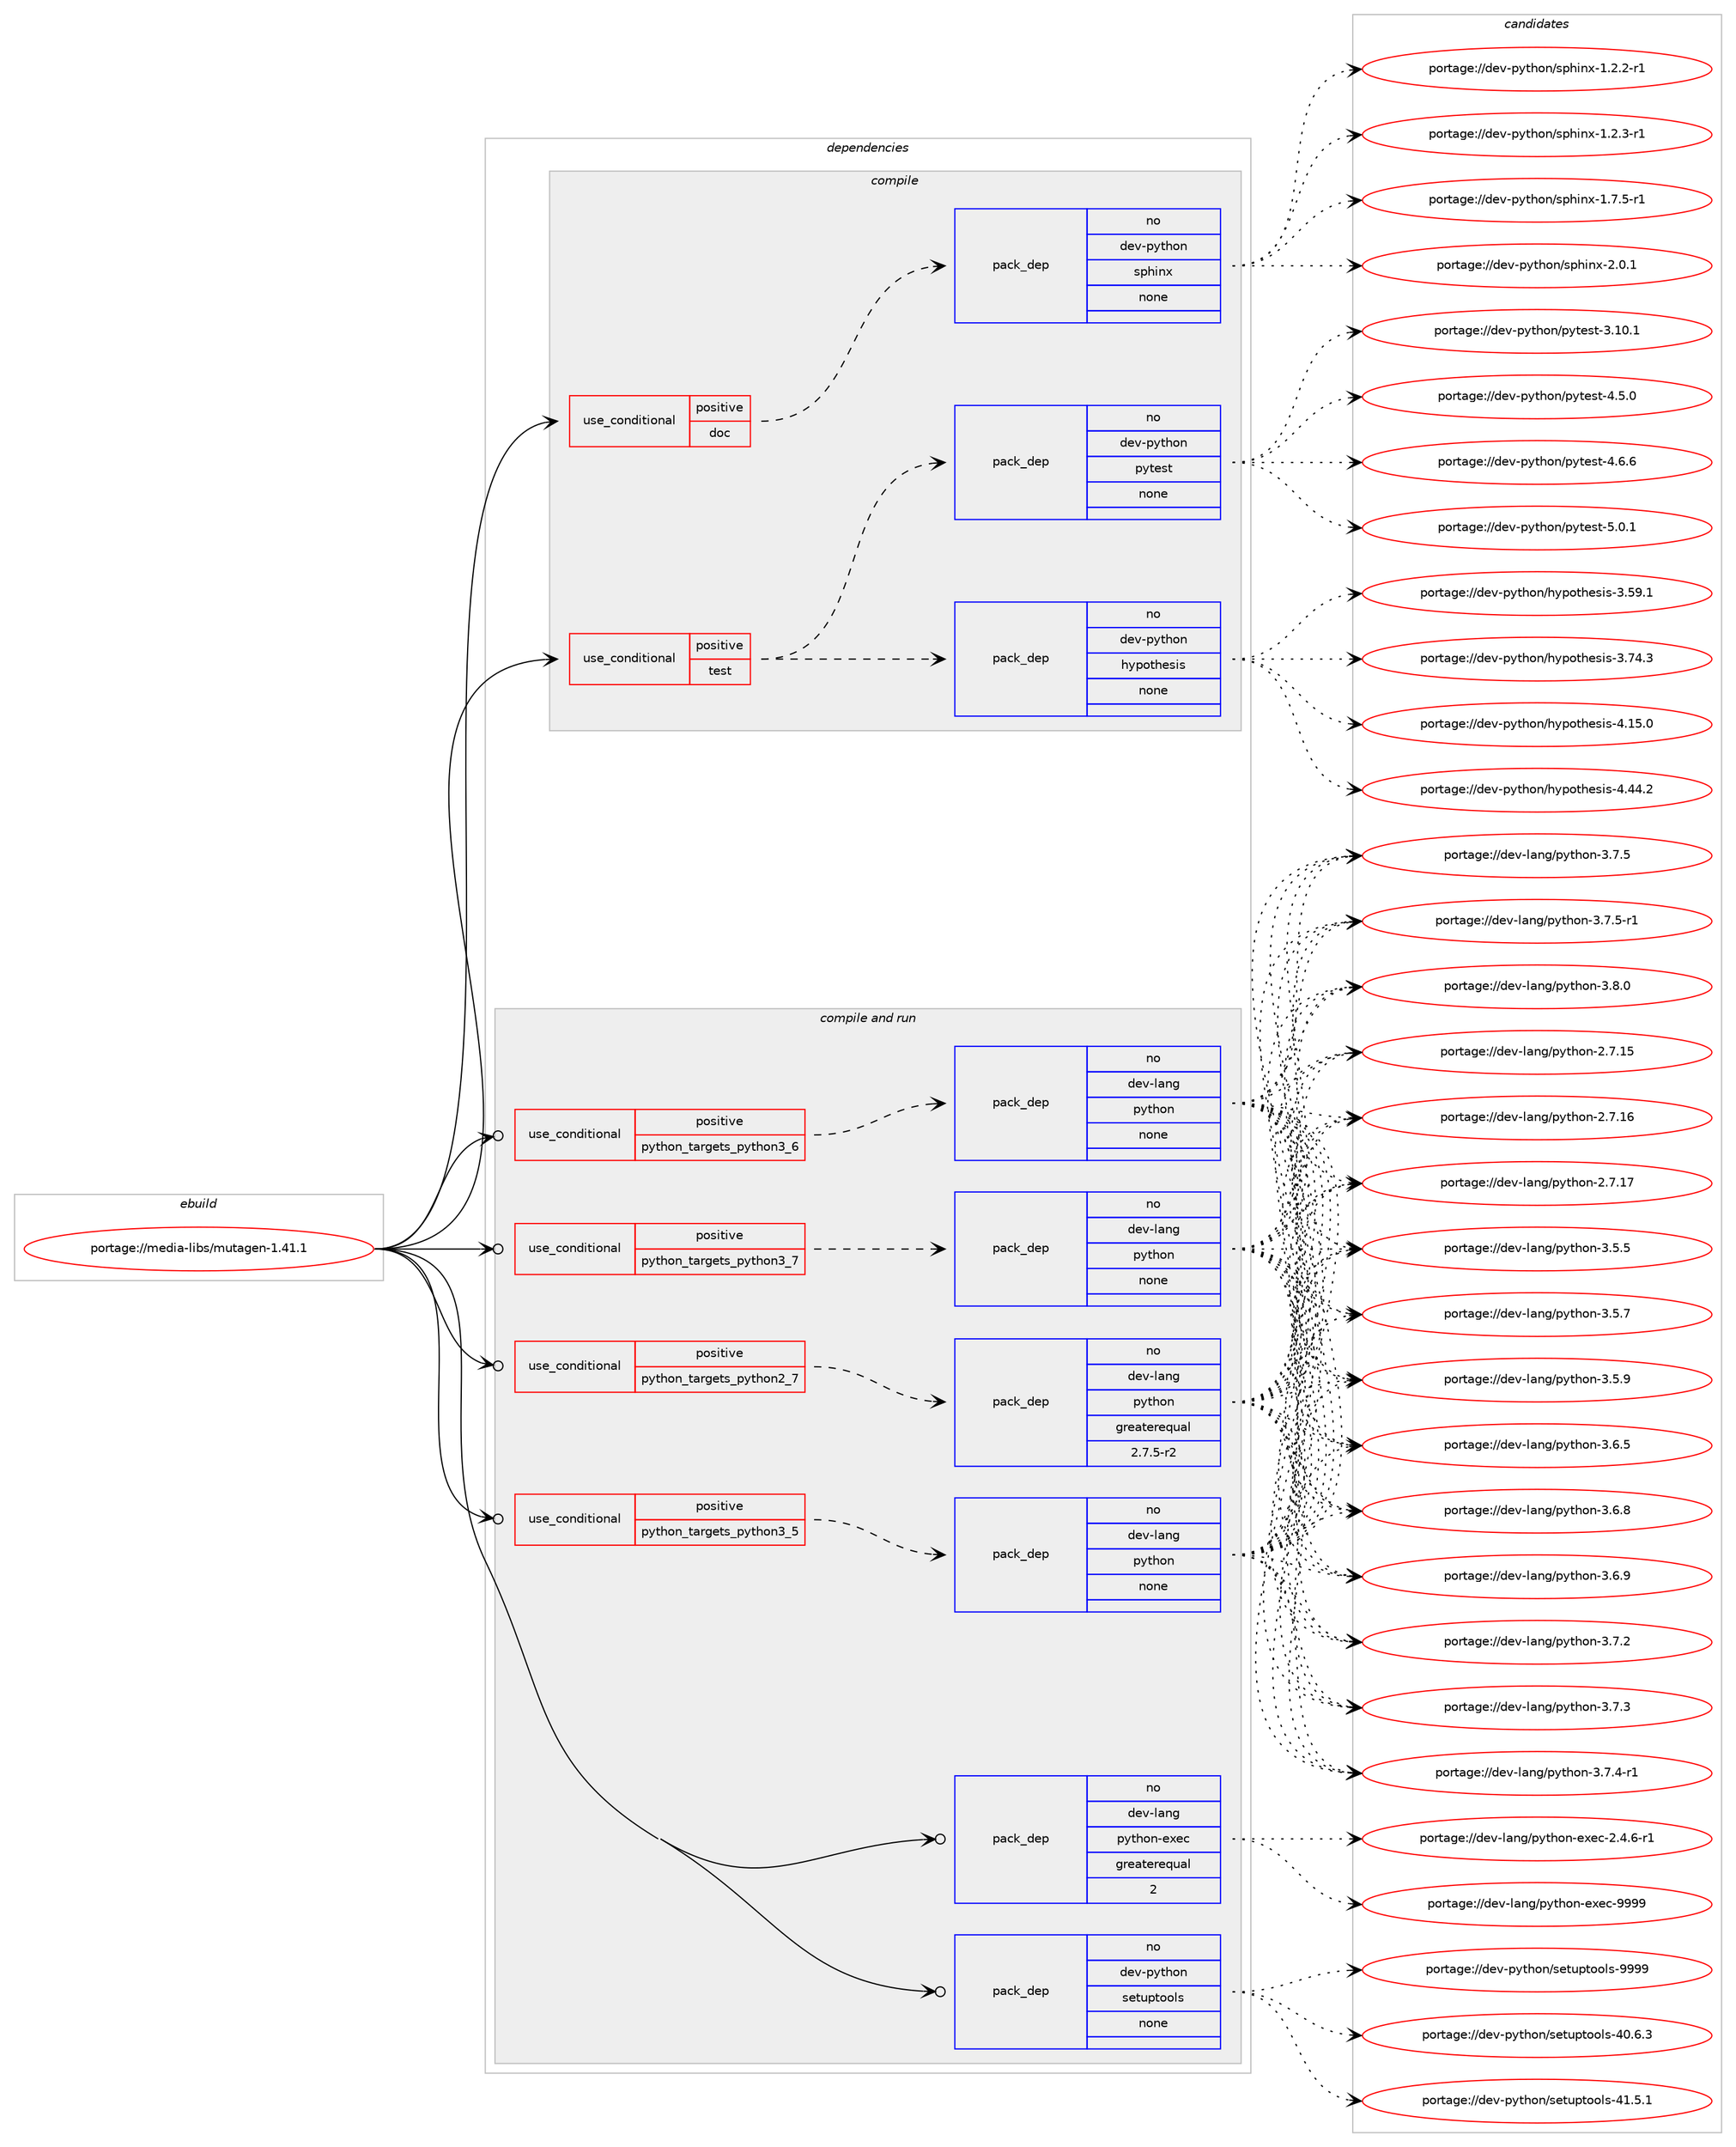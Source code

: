 digraph prolog {

# *************
# Graph options
# *************

newrank=true;
concentrate=true;
compound=true;
graph [rankdir=LR,fontname=Helvetica,fontsize=10,ranksep=1.5];#, ranksep=2.5, nodesep=0.2];
edge  [arrowhead=vee];
node  [fontname=Helvetica,fontsize=10];

# **********
# The ebuild
# **********

subgraph cluster_leftcol {
color=gray;
rank=same;
label=<<i>ebuild</i>>;
id [label="portage://media-libs/mutagen-1.41.1", color=red, width=4, href="../media-libs/mutagen-1.41.1.svg"];
}

# ****************
# The dependencies
# ****************

subgraph cluster_midcol {
color=gray;
label=<<i>dependencies</i>>;
subgraph cluster_compile {
fillcolor="#eeeeee";
style=filled;
label=<<i>compile</i>>;
subgraph cond80771 {
dependency323166 [label=<<TABLE BORDER="0" CELLBORDER="1" CELLSPACING="0" CELLPADDING="4"><TR><TD ROWSPAN="3" CELLPADDING="10">use_conditional</TD></TR><TR><TD>positive</TD></TR><TR><TD>doc</TD></TR></TABLE>>, shape=none, color=red];
subgraph pack237091 {
dependency323167 [label=<<TABLE BORDER="0" CELLBORDER="1" CELLSPACING="0" CELLPADDING="4" WIDTH="220"><TR><TD ROWSPAN="6" CELLPADDING="30">pack_dep</TD></TR><TR><TD WIDTH="110">no</TD></TR><TR><TD>dev-python</TD></TR><TR><TD>sphinx</TD></TR><TR><TD>none</TD></TR><TR><TD></TD></TR></TABLE>>, shape=none, color=blue];
}
dependency323166:e -> dependency323167:w [weight=20,style="dashed",arrowhead="vee"];
}
id:e -> dependency323166:w [weight=20,style="solid",arrowhead="vee"];
subgraph cond80772 {
dependency323168 [label=<<TABLE BORDER="0" CELLBORDER="1" CELLSPACING="0" CELLPADDING="4"><TR><TD ROWSPAN="3" CELLPADDING="10">use_conditional</TD></TR><TR><TD>positive</TD></TR><TR><TD>test</TD></TR></TABLE>>, shape=none, color=red];
subgraph pack237092 {
dependency323169 [label=<<TABLE BORDER="0" CELLBORDER="1" CELLSPACING="0" CELLPADDING="4" WIDTH="220"><TR><TD ROWSPAN="6" CELLPADDING="30">pack_dep</TD></TR><TR><TD WIDTH="110">no</TD></TR><TR><TD>dev-python</TD></TR><TR><TD>hypothesis</TD></TR><TR><TD>none</TD></TR><TR><TD></TD></TR></TABLE>>, shape=none, color=blue];
}
dependency323168:e -> dependency323169:w [weight=20,style="dashed",arrowhead="vee"];
subgraph pack237093 {
dependency323170 [label=<<TABLE BORDER="0" CELLBORDER="1" CELLSPACING="0" CELLPADDING="4" WIDTH="220"><TR><TD ROWSPAN="6" CELLPADDING="30">pack_dep</TD></TR><TR><TD WIDTH="110">no</TD></TR><TR><TD>dev-python</TD></TR><TR><TD>pytest</TD></TR><TR><TD>none</TD></TR><TR><TD></TD></TR></TABLE>>, shape=none, color=blue];
}
dependency323168:e -> dependency323170:w [weight=20,style="dashed",arrowhead="vee"];
}
id:e -> dependency323168:w [weight=20,style="solid",arrowhead="vee"];
}
subgraph cluster_compileandrun {
fillcolor="#eeeeee";
style=filled;
label=<<i>compile and run</i>>;
subgraph cond80773 {
dependency323171 [label=<<TABLE BORDER="0" CELLBORDER="1" CELLSPACING="0" CELLPADDING="4"><TR><TD ROWSPAN="3" CELLPADDING="10">use_conditional</TD></TR><TR><TD>positive</TD></TR><TR><TD>python_targets_python2_7</TD></TR></TABLE>>, shape=none, color=red];
subgraph pack237094 {
dependency323172 [label=<<TABLE BORDER="0" CELLBORDER="1" CELLSPACING="0" CELLPADDING="4" WIDTH="220"><TR><TD ROWSPAN="6" CELLPADDING="30">pack_dep</TD></TR><TR><TD WIDTH="110">no</TD></TR><TR><TD>dev-lang</TD></TR><TR><TD>python</TD></TR><TR><TD>greaterequal</TD></TR><TR><TD>2.7.5-r2</TD></TR></TABLE>>, shape=none, color=blue];
}
dependency323171:e -> dependency323172:w [weight=20,style="dashed",arrowhead="vee"];
}
id:e -> dependency323171:w [weight=20,style="solid",arrowhead="odotvee"];
subgraph cond80774 {
dependency323173 [label=<<TABLE BORDER="0" CELLBORDER="1" CELLSPACING="0" CELLPADDING="4"><TR><TD ROWSPAN="3" CELLPADDING="10">use_conditional</TD></TR><TR><TD>positive</TD></TR><TR><TD>python_targets_python3_5</TD></TR></TABLE>>, shape=none, color=red];
subgraph pack237095 {
dependency323174 [label=<<TABLE BORDER="0" CELLBORDER="1" CELLSPACING="0" CELLPADDING="4" WIDTH="220"><TR><TD ROWSPAN="6" CELLPADDING="30">pack_dep</TD></TR><TR><TD WIDTH="110">no</TD></TR><TR><TD>dev-lang</TD></TR><TR><TD>python</TD></TR><TR><TD>none</TD></TR><TR><TD></TD></TR></TABLE>>, shape=none, color=blue];
}
dependency323173:e -> dependency323174:w [weight=20,style="dashed",arrowhead="vee"];
}
id:e -> dependency323173:w [weight=20,style="solid",arrowhead="odotvee"];
subgraph cond80775 {
dependency323175 [label=<<TABLE BORDER="0" CELLBORDER="1" CELLSPACING="0" CELLPADDING="4"><TR><TD ROWSPAN="3" CELLPADDING="10">use_conditional</TD></TR><TR><TD>positive</TD></TR><TR><TD>python_targets_python3_6</TD></TR></TABLE>>, shape=none, color=red];
subgraph pack237096 {
dependency323176 [label=<<TABLE BORDER="0" CELLBORDER="1" CELLSPACING="0" CELLPADDING="4" WIDTH="220"><TR><TD ROWSPAN="6" CELLPADDING="30">pack_dep</TD></TR><TR><TD WIDTH="110">no</TD></TR><TR><TD>dev-lang</TD></TR><TR><TD>python</TD></TR><TR><TD>none</TD></TR><TR><TD></TD></TR></TABLE>>, shape=none, color=blue];
}
dependency323175:e -> dependency323176:w [weight=20,style="dashed",arrowhead="vee"];
}
id:e -> dependency323175:w [weight=20,style="solid",arrowhead="odotvee"];
subgraph cond80776 {
dependency323177 [label=<<TABLE BORDER="0" CELLBORDER="1" CELLSPACING="0" CELLPADDING="4"><TR><TD ROWSPAN="3" CELLPADDING="10">use_conditional</TD></TR><TR><TD>positive</TD></TR><TR><TD>python_targets_python3_7</TD></TR></TABLE>>, shape=none, color=red];
subgraph pack237097 {
dependency323178 [label=<<TABLE BORDER="0" CELLBORDER="1" CELLSPACING="0" CELLPADDING="4" WIDTH="220"><TR><TD ROWSPAN="6" CELLPADDING="30">pack_dep</TD></TR><TR><TD WIDTH="110">no</TD></TR><TR><TD>dev-lang</TD></TR><TR><TD>python</TD></TR><TR><TD>none</TD></TR><TR><TD></TD></TR></TABLE>>, shape=none, color=blue];
}
dependency323177:e -> dependency323178:w [weight=20,style="dashed",arrowhead="vee"];
}
id:e -> dependency323177:w [weight=20,style="solid",arrowhead="odotvee"];
subgraph pack237098 {
dependency323179 [label=<<TABLE BORDER="0" CELLBORDER="1" CELLSPACING="0" CELLPADDING="4" WIDTH="220"><TR><TD ROWSPAN="6" CELLPADDING="30">pack_dep</TD></TR><TR><TD WIDTH="110">no</TD></TR><TR><TD>dev-lang</TD></TR><TR><TD>python-exec</TD></TR><TR><TD>greaterequal</TD></TR><TR><TD>2</TD></TR></TABLE>>, shape=none, color=blue];
}
id:e -> dependency323179:w [weight=20,style="solid",arrowhead="odotvee"];
subgraph pack237099 {
dependency323180 [label=<<TABLE BORDER="0" CELLBORDER="1" CELLSPACING="0" CELLPADDING="4" WIDTH="220"><TR><TD ROWSPAN="6" CELLPADDING="30">pack_dep</TD></TR><TR><TD WIDTH="110">no</TD></TR><TR><TD>dev-python</TD></TR><TR><TD>setuptools</TD></TR><TR><TD>none</TD></TR><TR><TD></TD></TR></TABLE>>, shape=none, color=blue];
}
id:e -> dependency323180:w [weight=20,style="solid",arrowhead="odotvee"];
}
subgraph cluster_run {
fillcolor="#eeeeee";
style=filled;
label=<<i>run</i>>;
}
}

# **************
# The candidates
# **************

subgraph cluster_choices {
rank=same;
color=gray;
label=<<i>candidates</i>>;

subgraph choice237091 {
color=black;
nodesep=1;
choiceportage10010111845112121116104111110471151121041051101204549465046504511449 [label="portage://dev-python/sphinx-1.2.2-r1", color=red, width=4,href="../dev-python/sphinx-1.2.2-r1.svg"];
choiceportage10010111845112121116104111110471151121041051101204549465046514511449 [label="portage://dev-python/sphinx-1.2.3-r1", color=red, width=4,href="../dev-python/sphinx-1.2.3-r1.svg"];
choiceportage10010111845112121116104111110471151121041051101204549465546534511449 [label="portage://dev-python/sphinx-1.7.5-r1", color=red, width=4,href="../dev-python/sphinx-1.7.5-r1.svg"];
choiceportage1001011184511212111610411111047115112104105110120455046484649 [label="portage://dev-python/sphinx-2.0.1", color=red, width=4,href="../dev-python/sphinx-2.0.1.svg"];
dependency323167:e -> choiceportage10010111845112121116104111110471151121041051101204549465046504511449:w [style=dotted,weight="100"];
dependency323167:e -> choiceportage10010111845112121116104111110471151121041051101204549465046514511449:w [style=dotted,weight="100"];
dependency323167:e -> choiceportage10010111845112121116104111110471151121041051101204549465546534511449:w [style=dotted,weight="100"];
dependency323167:e -> choiceportage1001011184511212111610411111047115112104105110120455046484649:w [style=dotted,weight="100"];
}
subgraph choice237092 {
color=black;
nodesep=1;
choiceportage100101118451121211161041111104710412111211111610410111510511545514653574649 [label="portage://dev-python/hypothesis-3.59.1", color=red, width=4,href="../dev-python/hypothesis-3.59.1.svg"];
choiceportage100101118451121211161041111104710412111211111610410111510511545514655524651 [label="portage://dev-python/hypothesis-3.74.3", color=red, width=4,href="../dev-python/hypothesis-3.74.3.svg"];
choiceportage100101118451121211161041111104710412111211111610410111510511545524649534648 [label="portage://dev-python/hypothesis-4.15.0", color=red, width=4,href="../dev-python/hypothesis-4.15.0.svg"];
choiceportage100101118451121211161041111104710412111211111610410111510511545524652524650 [label="portage://dev-python/hypothesis-4.44.2", color=red, width=4,href="../dev-python/hypothesis-4.44.2.svg"];
dependency323169:e -> choiceportage100101118451121211161041111104710412111211111610410111510511545514653574649:w [style=dotted,weight="100"];
dependency323169:e -> choiceportage100101118451121211161041111104710412111211111610410111510511545514655524651:w [style=dotted,weight="100"];
dependency323169:e -> choiceportage100101118451121211161041111104710412111211111610410111510511545524649534648:w [style=dotted,weight="100"];
dependency323169:e -> choiceportage100101118451121211161041111104710412111211111610410111510511545524652524650:w [style=dotted,weight="100"];
}
subgraph choice237093 {
color=black;
nodesep=1;
choiceportage100101118451121211161041111104711212111610111511645514649484649 [label="portage://dev-python/pytest-3.10.1", color=red, width=4,href="../dev-python/pytest-3.10.1.svg"];
choiceportage1001011184511212111610411111047112121116101115116455246534648 [label="portage://dev-python/pytest-4.5.0", color=red, width=4,href="../dev-python/pytest-4.5.0.svg"];
choiceportage1001011184511212111610411111047112121116101115116455246544654 [label="portage://dev-python/pytest-4.6.6", color=red, width=4,href="../dev-python/pytest-4.6.6.svg"];
choiceportage1001011184511212111610411111047112121116101115116455346484649 [label="portage://dev-python/pytest-5.0.1", color=red, width=4,href="../dev-python/pytest-5.0.1.svg"];
dependency323170:e -> choiceportage100101118451121211161041111104711212111610111511645514649484649:w [style=dotted,weight="100"];
dependency323170:e -> choiceportage1001011184511212111610411111047112121116101115116455246534648:w [style=dotted,weight="100"];
dependency323170:e -> choiceportage1001011184511212111610411111047112121116101115116455246544654:w [style=dotted,weight="100"];
dependency323170:e -> choiceportage1001011184511212111610411111047112121116101115116455346484649:w [style=dotted,weight="100"];
}
subgraph choice237094 {
color=black;
nodesep=1;
choiceportage10010111845108971101034711212111610411111045504655464953 [label="portage://dev-lang/python-2.7.15", color=red, width=4,href="../dev-lang/python-2.7.15.svg"];
choiceportage10010111845108971101034711212111610411111045504655464954 [label="portage://dev-lang/python-2.7.16", color=red, width=4,href="../dev-lang/python-2.7.16.svg"];
choiceportage10010111845108971101034711212111610411111045504655464955 [label="portage://dev-lang/python-2.7.17", color=red, width=4,href="../dev-lang/python-2.7.17.svg"];
choiceportage100101118451089711010347112121116104111110455146534653 [label="portage://dev-lang/python-3.5.5", color=red, width=4,href="../dev-lang/python-3.5.5.svg"];
choiceportage100101118451089711010347112121116104111110455146534655 [label="portage://dev-lang/python-3.5.7", color=red, width=4,href="../dev-lang/python-3.5.7.svg"];
choiceportage100101118451089711010347112121116104111110455146534657 [label="portage://dev-lang/python-3.5.9", color=red, width=4,href="../dev-lang/python-3.5.9.svg"];
choiceportage100101118451089711010347112121116104111110455146544653 [label="portage://dev-lang/python-3.6.5", color=red, width=4,href="../dev-lang/python-3.6.5.svg"];
choiceportage100101118451089711010347112121116104111110455146544656 [label="portage://dev-lang/python-3.6.8", color=red, width=4,href="../dev-lang/python-3.6.8.svg"];
choiceportage100101118451089711010347112121116104111110455146544657 [label="portage://dev-lang/python-3.6.9", color=red, width=4,href="../dev-lang/python-3.6.9.svg"];
choiceportage100101118451089711010347112121116104111110455146554650 [label="portage://dev-lang/python-3.7.2", color=red, width=4,href="../dev-lang/python-3.7.2.svg"];
choiceportage100101118451089711010347112121116104111110455146554651 [label="portage://dev-lang/python-3.7.3", color=red, width=4,href="../dev-lang/python-3.7.3.svg"];
choiceportage1001011184510897110103471121211161041111104551465546524511449 [label="portage://dev-lang/python-3.7.4-r1", color=red, width=4,href="../dev-lang/python-3.7.4-r1.svg"];
choiceportage100101118451089711010347112121116104111110455146554653 [label="portage://dev-lang/python-3.7.5", color=red, width=4,href="../dev-lang/python-3.7.5.svg"];
choiceportage1001011184510897110103471121211161041111104551465546534511449 [label="portage://dev-lang/python-3.7.5-r1", color=red, width=4,href="../dev-lang/python-3.7.5-r1.svg"];
choiceportage100101118451089711010347112121116104111110455146564648 [label="portage://dev-lang/python-3.8.0", color=red, width=4,href="../dev-lang/python-3.8.0.svg"];
dependency323172:e -> choiceportage10010111845108971101034711212111610411111045504655464953:w [style=dotted,weight="100"];
dependency323172:e -> choiceportage10010111845108971101034711212111610411111045504655464954:w [style=dotted,weight="100"];
dependency323172:e -> choiceportage10010111845108971101034711212111610411111045504655464955:w [style=dotted,weight="100"];
dependency323172:e -> choiceportage100101118451089711010347112121116104111110455146534653:w [style=dotted,weight="100"];
dependency323172:e -> choiceportage100101118451089711010347112121116104111110455146534655:w [style=dotted,weight="100"];
dependency323172:e -> choiceportage100101118451089711010347112121116104111110455146534657:w [style=dotted,weight="100"];
dependency323172:e -> choiceportage100101118451089711010347112121116104111110455146544653:w [style=dotted,weight="100"];
dependency323172:e -> choiceportage100101118451089711010347112121116104111110455146544656:w [style=dotted,weight="100"];
dependency323172:e -> choiceportage100101118451089711010347112121116104111110455146544657:w [style=dotted,weight="100"];
dependency323172:e -> choiceportage100101118451089711010347112121116104111110455146554650:w [style=dotted,weight="100"];
dependency323172:e -> choiceportage100101118451089711010347112121116104111110455146554651:w [style=dotted,weight="100"];
dependency323172:e -> choiceportage1001011184510897110103471121211161041111104551465546524511449:w [style=dotted,weight="100"];
dependency323172:e -> choiceportage100101118451089711010347112121116104111110455146554653:w [style=dotted,weight="100"];
dependency323172:e -> choiceportage1001011184510897110103471121211161041111104551465546534511449:w [style=dotted,weight="100"];
dependency323172:e -> choiceportage100101118451089711010347112121116104111110455146564648:w [style=dotted,weight="100"];
}
subgraph choice237095 {
color=black;
nodesep=1;
choiceportage10010111845108971101034711212111610411111045504655464953 [label="portage://dev-lang/python-2.7.15", color=red, width=4,href="../dev-lang/python-2.7.15.svg"];
choiceportage10010111845108971101034711212111610411111045504655464954 [label="portage://dev-lang/python-2.7.16", color=red, width=4,href="../dev-lang/python-2.7.16.svg"];
choiceportage10010111845108971101034711212111610411111045504655464955 [label="portage://dev-lang/python-2.7.17", color=red, width=4,href="../dev-lang/python-2.7.17.svg"];
choiceportage100101118451089711010347112121116104111110455146534653 [label="portage://dev-lang/python-3.5.5", color=red, width=4,href="../dev-lang/python-3.5.5.svg"];
choiceportage100101118451089711010347112121116104111110455146534655 [label="portage://dev-lang/python-3.5.7", color=red, width=4,href="../dev-lang/python-3.5.7.svg"];
choiceportage100101118451089711010347112121116104111110455146534657 [label="portage://dev-lang/python-3.5.9", color=red, width=4,href="../dev-lang/python-3.5.9.svg"];
choiceportage100101118451089711010347112121116104111110455146544653 [label="portage://dev-lang/python-3.6.5", color=red, width=4,href="../dev-lang/python-3.6.5.svg"];
choiceportage100101118451089711010347112121116104111110455146544656 [label="portage://dev-lang/python-3.6.8", color=red, width=4,href="../dev-lang/python-3.6.8.svg"];
choiceportage100101118451089711010347112121116104111110455146544657 [label="portage://dev-lang/python-3.6.9", color=red, width=4,href="../dev-lang/python-3.6.9.svg"];
choiceportage100101118451089711010347112121116104111110455146554650 [label="portage://dev-lang/python-3.7.2", color=red, width=4,href="../dev-lang/python-3.7.2.svg"];
choiceportage100101118451089711010347112121116104111110455146554651 [label="portage://dev-lang/python-3.7.3", color=red, width=4,href="../dev-lang/python-3.7.3.svg"];
choiceportage1001011184510897110103471121211161041111104551465546524511449 [label="portage://dev-lang/python-3.7.4-r1", color=red, width=4,href="../dev-lang/python-3.7.4-r1.svg"];
choiceportage100101118451089711010347112121116104111110455146554653 [label="portage://dev-lang/python-3.7.5", color=red, width=4,href="../dev-lang/python-3.7.5.svg"];
choiceportage1001011184510897110103471121211161041111104551465546534511449 [label="portage://dev-lang/python-3.7.5-r1", color=red, width=4,href="../dev-lang/python-3.7.5-r1.svg"];
choiceportage100101118451089711010347112121116104111110455146564648 [label="portage://dev-lang/python-3.8.0", color=red, width=4,href="../dev-lang/python-3.8.0.svg"];
dependency323174:e -> choiceportage10010111845108971101034711212111610411111045504655464953:w [style=dotted,weight="100"];
dependency323174:e -> choiceportage10010111845108971101034711212111610411111045504655464954:w [style=dotted,weight="100"];
dependency323174:e -> choiceportage10010111845108971101034711212111610411111045504655464955:w [style=dotted,weight="100"];
dependency323174:e -> choiceportage100101118451089711010347112121116104111110455146534653:w [style=dotted,weight="100"];
dependency323174:e -> choiceportage100101118451089711010347112121116104111110455146534655:w [style=dotted,weight="100"];
dependency323174:e -> choiceportage100101118451089711010347112121116104111110455146534657:w [style=dotted,weight="100"];
dependency323174:e -> choiceportage100101118451089711010347112121116104111110455146544653:w [style=dotted,weight="100"];
dependency323174:e -> choiceportage100101118451089711010347112121116104111110455146544656:w [style=dotted,weight="100"];
dependency323174:e -> choiceportage100101118451089711010347112121116104111110455146544657:w [style=dotted,weight="100"];
dependency323174:e -> choiceportage100101118451089711010347112121116104111110455146554650:w [style=dotted,weight="100"];
dependency323174:e -> choiceportage100101118451089711010347112121116104111110455146554651:w [style=dotted,weight="100"];
dependency323174:e -> choiceportage1001011184510897110103471121211161041111104551465546524511449:w [style=dotted,weight="100"];
dependency323174:e -> choiceportage100101118451089711010347112121116104111110455146554653:w [style=dotted,weight="100"];
dependency323174:e -> choiceportage1001011184510897110103471121211161041111104551465546534511449:w [style=dotted,weight="100"];
dependency323174:e -> choiceportage100101118451089711010347112121116104111110455146564648:w [style=dotted,weight="100"];
}
subgraph choice237096 {
color=black;
nodesep=1;
choiceportage10010111845108971101034711212111610411111045504655464953 [label="portage://dev-lang/python-2.7.15", color=red, width=4,href="../dev-lang/python-2.7.15.svg"];
choiceportage10010111845108971101034711212111610411111045504655464954 [label="portage://dev-lang/python-2.7.16", color=red, width=4,href="../dev-lang/python-2.7.16.svg"];
choiceportage10010111845108971101034711212111610411111045504655464955 [label="portage://dev-lang/python-2.7.17", color=red, width=4,href="../dev-lang/python-2.7.17.svg"];
choiceportage100101118451089711010347112121116104111110455146534653 [label="portage://dev-lang/python-3.5.5", color=red, width=4,href="../dev-lang/python-3.5.5.svg"];
choiceportage100101118451089711010347112121116104111110455146534655 [label="portage://dev-lang/python-3.5.7", color=red, width=4,href="../dev-lang/python-3.5.7.svg"];
choiceportage100101118451089711010347112121116104111110455146534657 [label="portage://dev-lang/python-3.5.9", color=red, width=4,href="../dev-lang/python-3.5.9.svg"];
choiceportage100101118451089711010347112121116104111110455146544653 [label="portage://dev-lang/python-3.6.5", color=red, width=4,href="../dev-lang/python-3.6.5.svg"];
choiceportage100101118451089711010347112121116104111110455146544656 [label="portage://dev-lang/python-3.6.8", color=red, width=4,href="../dev-lang/python-3.6.8.svg"];
choiceportage100101118451089711010347112121116104111110455146544657 [label="portage://dev-lang/python-3.6.9", color=red, width=4,href="../dev-lang/python-3.6.9.svg"];
choiceportage100101118451089711010347112121116104111110455146554650 [label="portage://dev-lang/python-3.7.2", color=red, width=4,href="../dev-lang/python-3.7.2.svg"];
choiceportage100101118451089711010347112121116104111110455146554651 [label="portage://dev-lang/python-3.7.3", color=red, width=4,href="../dev-lang/python-3.7.3.svg"];
choiceportage1001011184510897110103471121211161041111104551465546524511449 [label="portage://dev-lang/python-3.7.4-r1", color=red, width=4,href="../dev-lang/python-3.7.4-r1.svg"];
choiceportage100101118451089711010347112121116104111110455146554653 [label="portage://dev-lang/python-3.7.5", color=red, width=4,href="../dev-lang/python-3.7.5.svg"];
choiceportage1001011184510897110103471121211161041111104551465546534511449 [label="portage://dev-lang/python-3.7.5-r1", color=red, width=4,href="../dev-lang/python-3.7.5-r1.svg"];
choiceportage100101118451089711010347112121116104111110455146564648 [label="portage://dev-lang/python-3.8.0", color=red, width=4,href="../dev-lang/python-3.8.0.svg"];
dependency323176:e -> choiceportage10010111845108971101034711212111610411111045504655464953:w [style=dotted,weight="100"];
dependency323176:e -> choiceportage10010111845108971101034711212111610411111045504655464954:w [style=dotted,weight="100"];
dependency323176:e -> choiceportage10010111845108971101034711212111610411111045504655464955:w [style=dotted,weight="100"];
dependency323176:e -> choiceportage100101118451089711010347112121116104111110455146534653:w [style=dotted,weight="100"];
dependency323176:e -> choiceportage100101118451089711010347112121116104111110455146534655:w [style=dotted,weight="100"];
dependency323176:e -> choiceportage100101118451089711010347112121116104111110455146534657:w [style=dotted,weight="100"];
dependency323176:e -> choiceportage100101118451089711010347112121116104111110455146544653:w [style=dotted,weight="100"];
dependency323176:e -> choiceportage100101118451089711010347112121116104111110455146544656:w [style=dotted,weight="100"];
dependency323176:e -> choiceportage100101118451089711010347112121116104111110455146544657:w [style=dotted,weight="100"];
dependency323176:e -> choiceportage100101118451089711010347112121116104111110455146554650:w [style=dotted,weight="100"];
dependency323176:e -> choiceportage100101118451089711010347112121116104111110455146554651:w [style=dotted,weight="100"];
dependency323176:e -> choiceportage1001011184510897110103471121211161041111104551465546524511449:w [style=dotted,weight="100"];
dependency323176:e -> choiceportage100101118451089711010347112121116104111110455146554653:w [style=dotted,weight="100"];
dependency323176:e -> choiceportage1001011184510897110103471121211161041111104551465546534511449:w [style=dotted,weight="100"];
dependency323176:e -> choiceportage100101118451089711010347112121116104111110455146564648:w [style=dotted,weight="100"];
}
subgraph choice237097 {
color=black;
nodesep=1;
choiceportage10010111845108971101034711212111610411111045504655464953 [label="portage://dev-lang/python-2.7.15", color=red, width=4,href="../dev-lang/python-2.7.15.svg"];
choiceportage10010111845108971101034711212111610411111045504655464954 [label="portage://dev-lang/python-2.7.16", color=red, width=4,href="../dev-lang/python-2.7.16.svg"];
choiceportage10010111845108971101034711212111610411111045504655464955 [label="portage://dev-lang/python-2.7.17", color=red, width=4,href="../dev-lang/python-2.7.17.svg"];
choiceportage100101118451089711010347112121116104111110455146534653 [label="portage://dev-lang/python-3.5.5", color=red, width=4,href="../dev-lang/python-3.5.5.svg"];
choiceportage100101118451089711010347112121116104111110455146534655 [label="portage://dev-lang/python-3.5.7", color=red, width=4,href="../dev-lang/python-3.5.7.svg"];
choiceportage100101118451089711010347112121116104111110455146534657 [label="portage://dev-lang/python-3.5.9", color=red, width=4,href="../dev-lang/python-3.5.9.svg"];
choiceportage100101118451089711010347112121116104111110455146544653 [label="portage://dev-lang/python-3.6.5", color=red, width=4,href="../dev-lang/python-3.6.5.svg"];
choiceportage100101118451089711010347112121116104111110455146544656 [label="portage://dev-lang/python-3.6.8", color=red, width=4,href="../dev-lang/python-3.6.8.svg"];
choiceportage100101118451089711010347112121116104111110455146544657 [label="portage://dev-lang/python-3.6.9", color=red, width=4,href="../dev-lang/python-3.6.9.svg"];
choiceportage100101118451089711010347112121116104111110455146554650 [label="portage://dev-lang/python-3.7.2", color=red, width=4,href="../dev-lang/python-3.7.2.svg"];
choiceportage100101118451089711010347112121116104111110455146554651 [label="portage://dev-lang/python-3.7.3", color=red, width=4,href="../dev-lang/python-3.7.3.svg"];
choiceportage1001011184510897110103471121211161041111104551465546524511449 [label="portage://dev-lang/python-3.7.4-r1", color=red, width=4,href="../dev-lang/python-3.7.4-r1.svg"];
choiceportage100101118451089711010347112121116104111110455146554653 [label="portage://dev-lang/python-3.7.5", color=red, width=4,href="../dev-lang/python-3.7.5.svg"];
choiceportage1001011184510897110103471121211161041111104551465546534511449 [label="portage://dev-lang/python-3.7.5-r1", color=red, width=4,href="../dev-lang/python-3.7.5-r1.svg"];
choiceportage100101118451089711010347112121116104111110455146564648 [label="portage://dev-lang/python-3.8.0", color=red, width=4,href="../dev-lang/python-3.8.0.svg"];
dependency323178:e -> choiceportage10010111845108971101034711212111610411111045504655464953:w [style=dotted,weight="100"];
dependency323178:e -> choiceportage10010111845108971101034711212111610411111045504655464954:w [style=dotted,weight="100"];
dependency323178:e -> choiceportage10010111845108971101034711212111610411111045504655464955:w [style=dotted,weight="100"];
dependency323178:e -> choiceportage100101118451089711010347112121116104111110455146534653:w [style=dotted,weight="100"];
dependency323178:e -> choiceportage100101118451089711010347112121116104111110455146534655:w [style=dotted,weight="100"];
dependency323178:e -> choiceportage100101118451089711010347112121116104111110455146534657:w [style=dotted,weight="100"];
dependency323178:e -> choiceportage100101118451089711010347112121116104111110455146544653:w [style=dotted,weight="100"];
dependency323178:e -> choiceportage100101118451089711010347112121116104111110455146544656:w [style=dotted,weight="100"];
dependency323178:e -> choiceportage100101118451089711010347112121116104111110455146544657:w [style=dotted,weight="100"];
dependency323178:e -> choiceportage100101118451089711010347112121116104111110455146554650:w [style=dotted,weight="100"];
dependency323178:e -> choiceportage100101118451089711010347112121116104111110455146554651:w [style=dotted,weight="100"];
dependency323178:e -> choiceportage1001011184510897110103471121211161041111104551465546524511449:w [style=dotted,weight="100"];
dependency323178:e -> choiceportage100101118451089711010347112121116104111110455146554653:w [style=dotted,weight="100"];
dependency323178:e -> choiceportage1001011184510897110103471121211161041111104551465546534511449:w [style=dotted,weight="100"];
dependency323178:e -> choiceportage100101118451089711010347112121116104111110455146564648:w [style=dotted,weight="100"];
}
subgraph choice237098 {
color=black;
nodesep=1;
choiceportage10010111845108971101034711212111610411111045101120101994550465246544511449 [label="portage://dev-lang/python-exec-2.4.6-r1", color=red, width=4,href="../dev-lang/python-exec-2.4.6-r1.svg"];
choiceportage10010111845108971101034711212111610411111045101120101994557575757 [label="portage://dev-lang/python-exec-9999", color=red, width=4,href="../dev-lang/python-exec-9999.svg"];
dependency323179:e -> choiceportage10010111845108971101034711212111610411111045101120101994550465246544511449:w [style=dotted,weight="100"];
dependency323179:e -> choiceportage10010111845108971101034711212111610411111045101120101994557575757:w [style=dotted,weight="100"];
}
subgraph choice237099 {
color=black;
nodesep=1;
choiceportage100101118451121211161041111104711510111611711211611111110811545524846544651 [label="portage://dev-python/setuptools-40.6.3", color=red, width=4,href="../dev-python/setuptools-40.6.3.svg"];
choiceportage100101118451121211161041111104711510111611711211611111110811545524946534649 [label="portage://dev-python/setuptools-41.5.1", color=red, width=4,href="../dev-python/setuptools-41.5.1.svg"];
choiceportage10010111845112121116104111110471151011161171121161111111081154557575757 [label="portage://dev-python/setuptools-9999", color=red, width=4,href="../dev-python/setuptools-9999.svg"];
dependency323180:e -> choiceportage100101118451121211161041111104711510111611711211611111110811545524846544651:w [style=dotted,weight="100"];
dependency323180:e -> choiceportage100101118451121211161041111104711510111611711211611111110811545524946534649:w [style=dotted,weight="100"];
dependency323180:e -> choiceportage10010111845112121116104111110471151011161171121161111111081154557575757:w [style=dotted,weight="100"];
}
}

}
